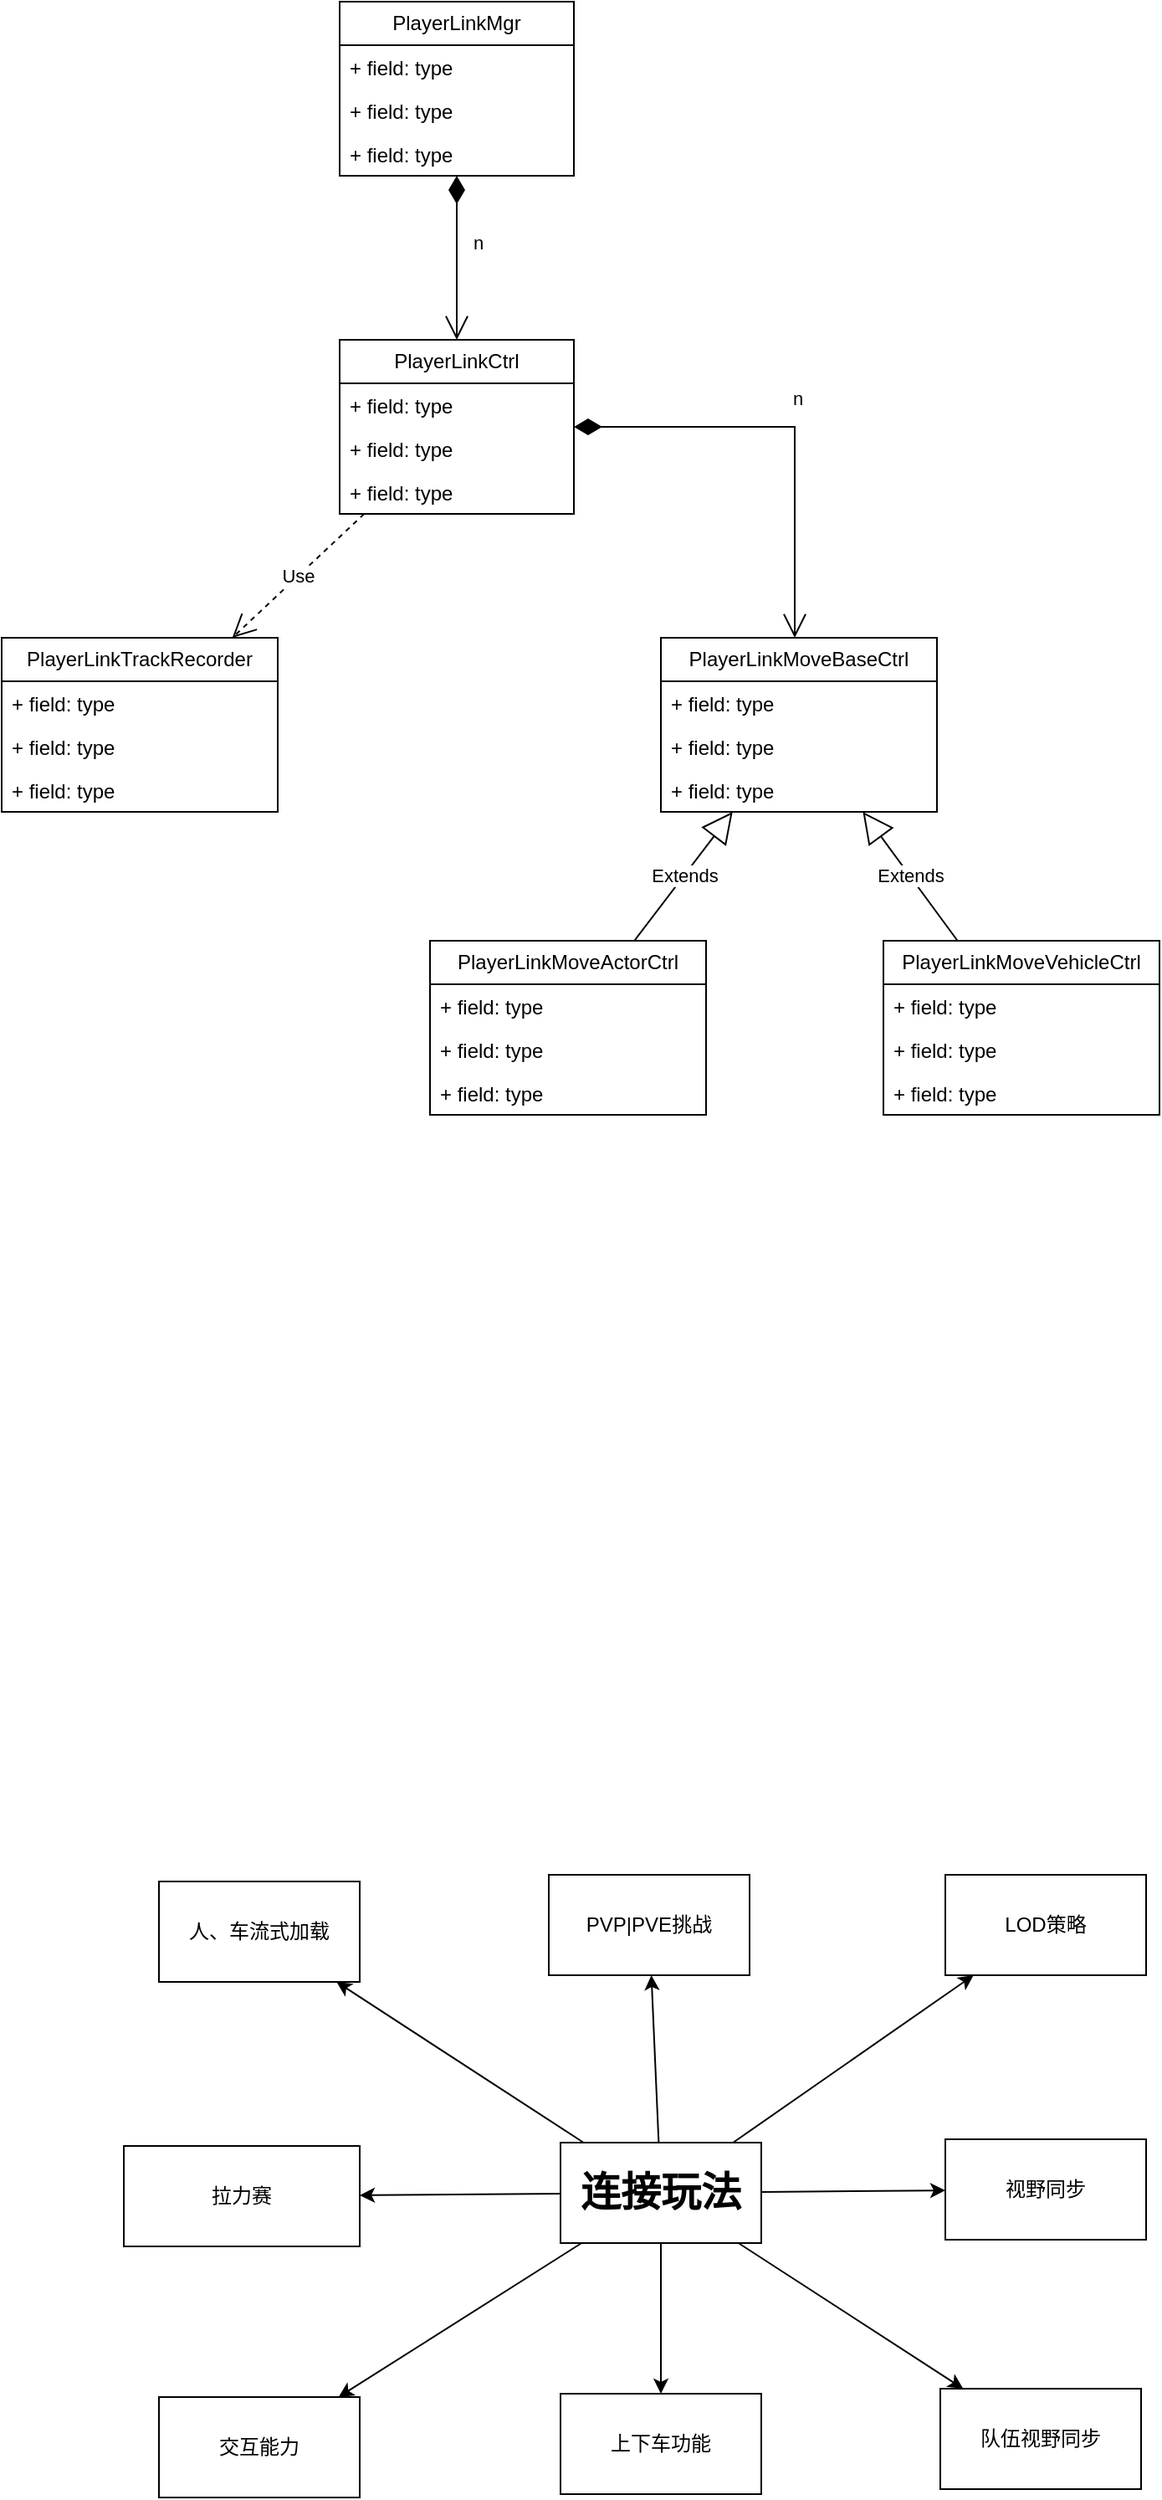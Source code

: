 <mxfile version="22.1.17" type="github">
  <diagram id="C5RBs43oDa-KdzZeNtuy" name="Page-1">
    <mxGraphModel dx="2306" dy="1111" grid="0" gridSize="10" guides="1" tooltips="1" connect="1" arrows="1" fold="1" page="1" pageScale="1" pageWidth="827" pageHeight="1169" math="0" shadow="0">
      <root>
        <mxCell id="WIyWlLk6GJQsqaUBKTNV-0" />
        <mxCell id="WIyWlLk6GJQsqaUBKTNV-1" parent="WIyWlLk6GJQsqaUBKTNV-0" />
        <mxCell id="48Jbe8UDK7VS2z0ZidmN-0" value="PlayerLinkMgr" style="swimlane;fontStyle=0;childLayout=stackLayout;horizontal=1;startSize=26;fillColor=none;horizontalStack=0;resizeParent=1;resizeParentMax=0;resizeLast=0;collapsible=1;marginBottom=0;whiteSpace=wrap;html=1;" parent="WIyWlLk6GJQsqaUBKTNV-1" vertex="1">
          <mxGeometry x="212" y="232" width="140" height="104" as="geometry" />
        </mxCell>
        <mxCell id="48Jbe8UDK7VS2z0ZidmN-1" value="+ field: type" style="text;strokeColor=none;fillColor=none;align=left;verticalAlign=top;spacingLeft=4;spacingRight=4;overflow=hidden;rotatable=0;points=[[0,0.5],[1,0.5]];portConstraint=eastwest;whiteSpace=wrap;html=1;" parent="48Jbe8UDK7VS2z0ZidmN-0" vertex="1">
          <mxGeometry y="26" width="140" height="26" as="geometry" />
        </mxCell>
        <mxCell id="48Jbe8UDK7VS2z0ZidmN-2" value="+ field: type" style="text;strokeColor=none;fillColor=none;align=left;verticalAlign=top;spacingLeft=4;spacingRight=4;overflow=hidden;rotatable=0;points=[[0,0.5],[1,0.5]];portConstraint=eastwest;whiteSpace=wrap;html=1;" parent="48Jbe8UDK7VS2z0ZidmN-0" vertex="1">
          <mxGeometry y="52" width="140" height="26" as="geometry" />
        </mxCell>
        <mxCell id="48Jbe8UDK7VS2z0ZidmN-3" value="+ field: type" style="text;strokeColor=none;fillColor=none;align=left;verticalAlign=top;spacingLeft=4;spacingRight=4;overflow=hidden;rotatable=0;points=[[0,0.5],[1,0.5]];portConstraint=eastwest;whiteSpace=wrap;html=1;" parent="48Jbe8UDK7VS2z0ZidmN-0" vertex="1">
          <mxGeometry y="78" width="140" height="26" as="geometry" />
        </mxCell>
        <mxCell id="48Jbe8UDK7VS2z0ZidmN-5" value="PlayerLinkCtrl" style="swimlane;fontStyle=0;childLayout=stackLayout;horizontal=1;startSize=26;fillColor=none;horizontalStack=0;resizeParent=1;resizeParentMax=0;resizeLast=0;collapsible=1;marginBottom=0;whiteSpace=wrap;html=1;" parent="WIyWlLk6GJQsqaUBKTNV-1" vertex="1">
          <mxGeometry x="212" y="434" width="140" height="104" as="geometry" />
        </mxCell>
        <mxCell id="48Jbe8UDK7VS2z0ZidmN-6" value="+ field: type" style="text;strokeColor=none;fillColor=none;align=left;verticalAlign=top;spacingLeft=4;spacingRight=4;overflow=hidden;rotatable=0;points=[[0,0.5],[1,0.5]];portConstraint=eastwest;whiteSpace=wrap;html=1;" parent="48Jbe8UDK7VS2z0ZidmN-5" vertex="1">
          <mxGeometry y="26" width="140" height="26" as="geometry" />
        </mxCell>
        <mxCell id="48Jbe8UDK7VS2z0ZidmN-7" value="+ field: type" style="text;strokeColor=none;fillColor=none;align=left;verticalAlign=top;spacingLeft=4;spacingRight=4;overflow=hidden;rotatable=0;points=[[0,0.5],[1,0.5]];portConstraint=eastwest;whiteSpace=wrap;html=1;" parent="48Jbe8UDK7VS2z0ZidmN-5" vertex="1">
          <mxGeometry y="52" width="140" height="26" as="geometry" />
        </mxCell>
        <mxCell id="48Jbe8UDK7VS2z0ZidmN-8" value="+ field: type" style="text;strokeColor=none;fillColor=none;align=left;verticalAlign=top;spacingLeft=4;spacingRight=4;overflow=hidden;rotatable=0;points=[[0,0.5],[1,0.5]];portConstraint=eastwest;whiteSpace=wrap;html=1;" parent="48Jbe8UDK7VS2z0ZidmN-5" vertex="1">
          <mxGeometry y="78" width="140" height="26" as="geometry" />
        </mxCell>
        <mxCell id="48Jbe8UDK7VS2z0ZidmN-9" value="PlayerLinkTrackRecorder" style="swimlane;fontStyle=0;childLayout=stackLayout;horizontal=1;startSize=26;fillColor=none;horizontalStack=0;resizeParent=1;resizeParentMax=0;resizeLast=0;collapsible=1;marginBottom=0;whiteSpace=wrap;html=1;" parent="WIyWlLk6GJQsqaUBKTNV-1" vertex="1">
          <mxGeometry x="10" y="612" width="165" height="104" as="geometry" />
        </mxCell>
        <mxCell id="48Jbe8UDK7VS2z0ZidmN-10" value="+ field: type" style="text;strokeColor=none;fillColor=none;align=left;verticalAlign=top;spacingLeft=4;spacingRight=4;overflow=hidden;rotatable=0;points=[[0,0.5],[1,0.5]];portConstraint=eastwest;whiteSpace=wrap;html=1;" parent="48Jbe8UDK7VS2z0ZidmN-9" vertex="1">
          <mxGeometry y="26" width="165" height="26" as="geometry" />
        </mxCell>
        <mxCell id="48Jbe8UDK7VS2z0ZidmN-11" value="+ field: type" style="text;strokeColor=none;fillColor=none;align=left;verticalAlign=top;spacingLeft=4;spacingRight=4;overflow=hidden;rotatable=0;points=[[0,0.5],[1,0.5]];portConstraint=eastwest;whiteSpace=wrap;html=1;" parent="48Jbe8UDK7VS2z0ZidmN-9" vertex="1">
          <mxGeometry y="52" width="165" height="26" as="geometry" />
        </mxCell>
        <mxCell id="48Jbe8UDK7VS2z0ZidmN-12" value="+ field: type" style="text;strokeColor=none;fillColor=none;align=left;verticalAlign=top;spacingLeft=4;spacingRight=4;overflow=hidden;rotatable=0;points=[[0,0.5],[1,0.5]];portConstraint=eastwest;whiteSpace=wrap;html=1;" parent="48Jbe8UDK7VS2z0ZidmN-9" vertex="1">
          <mxGeometry y="78" width="165" height="26" as="geometry" />
        </mxCell>
        <mxCell id="48Jbe8UDK7VS2z0ZidmN-13" value="PlayerLinkMoveBaseCtrl" style="swimlane;fontStyle=0;childLayout=stackLayout;horizontal=1;startSize=26;fillColor=none;horizontalStack=0;resizeParent=1;resizeParentMax=0;resizeLast=0;collapsible=1;marginBottom=0;whiteSpace=wrap;html=1;" parent="WIyWlLk6GJQsqaUBKTNV-1" vertex="1">
          <mxGeometry x="404" y="612" width="165" height="104" as="geometry" />
        </mxCell>
        <mxCell id="48Jbe8UDK7VS2z0ZidmN-14" value="+ field: type" style="text;strokeColor=none;fillColor=none;align=left;verticalAlign=top;spacingLeft=4;spacingRight=4;overflow=hidden;rotatable=0;points=[[0,0.5],[1,0.5]];portConstraint=eastwest;whiteSpace=wrap;html=1;" parent="48Jbe8UDK7VS2z0ZidmN-13" vertex="1">
          <mxGeometry y="26" width="165" height="26" as="geometry" />
        </mxCell>
        <mxCell id="48Jbe8UDK7VS2z0ZidmN-15" value="+ field: type" style="text;strokeColor=none;fillColor=none;align=left;verticalAlign=top;spacingLeft=4;spacingRight=4;overflow=hidden;rotatable=0;points=[[0,0.5],[1,0.5]];portConstraint=eastwest;whiteSpace=wrap;html=1;" parent="48Jbe8UDK7VS2z0ZidmN-13" vertex="1">
          <mxGeometry y="52" width="165" height="26" as="geometry" />
        </mxCell>
        <mxCell id="48Jbe8UDK7VS2z0ZidmN-16" value="+ field: type" style="text;strokeColor=none;fillColor=none;align=left;verticalAlign=top;spacingLeft=4;spacingRight=4;overflow=hidden;rotatable=0;points=[[0,0.5],[1,0.5]];portConstraint=eastwest;whiteSpace=wrap;html=1;" parent="48Jbe8UDK7VS2z0ZidmN-13" vertex="1">
          <mxGeometry y="78" width="165" height="26" as="geometry" />
        </mxCell>
        <mxCell id="48Jbe8UDK7VS2z0ZidmN-17" value="PlayerLinkMoveActorCtrl" style="swimlane;fontStyle=0;childLayout=stackLayout;horizontal=1;startSize=26;fillColor=none;horizontalStack=0;resizeParent=1;resizeParentMax=0;resizeLast=0;collapsible=1;marginBottom=0;whiteSpace=wrap;html=1;" parent="WIyWlLk6GJQsqaUBKTNV-1" vertex="1">
          <mxGeometry x="266" y="793" width="165" height="104" as="geometry" />
        </mxCell>
        <mxCell id="48Jbe8UDK7VS2z0ZidmN-18" value="+ field: type" style="text;strokeColor=none;fillColor=none;align=left;verticalAlign=top;spacingLeft=4;spacingRight=4;overflow=hidden;rotatable=0;points=[[0,0.5],[1,0.5]];portConstraint=eastwest;whiteSpace=wrap;html=1;" parent="48Jbe8UDK7VS2z0ZidmN-17" vertex="1">
          <mxGeometry y="26" width="165" height="26" as="geometry" />
        </mxCell>
        <mxCell id="48Jbe8UDK7VS2z0ZidmN-19" value="+ field: type" style="text;strokeColor=none;fillColor=none;align=left;verticalAlign=top;spacingLeft=4;spacingRight=4;overflow=hidden;rotatable=0;points=[[0,0.5],[1,0.5]];portConstraint=eastwest;whiteSpace=wrap;html=1;" parent="48Jbe8UDK7VS2z0ZidmN-17" vertex="1">
          <mxGeometry y="52" width="165" height="26" as="geometry" />
        </mxCell>
        <mxCell id="48Jbe8UDK7VS2z0ZidmN-20" value="+ field: type" style="text;strokeColor=none;fillColor=none;align=left;verticalAlign=top;spacingLeft=4;spacingRight=4;overflow=hidden;rotatable=0;points=[[0,0.5],[1,0.5]];portConstraint=eastwest;whiteSpace=wrap;html=1;" parent="48Jbe8UDK7VS2z0ZidmN-17" vertex="1">
          <mxGeometry y="78" width="165" height="26" as="geometry" />
        </mxCell>
        <mxCell id="48Jbe8UDK7VS2z0ZidmN-21" value="PlayerLinkMoveVehicleCtrl" style="swimlane;fontStyle=0;childLayout=stackLayout;horizontal=1;startSize=26;fillColor=none;horizontalStack=0;resizeParent=1;resizeParentMax=0;resizeLast=0;collapsible=1;marginBottom=0;whiteSpace=wrap;html=1;" parent="WIyWlLk6GJQsqaUBKTNV-1" vertex="1">
          <mxGeometry x="537" y="793" width="165" height="104" as="geometry" />
        </mxCell>
        <mxCell id="48Jbe8UDK7VS2z0ZidmN-22" value="+ field: type" style="text;strokeColor=none;fillColor=none;align=left;verticalAlign=top;spacingLeft=4;spacingRight=4;overflow=hidden;rotatable=0;points=[[0,0.5],[1,0.5]];portConstraint=eastwest;whiteSpace=wrap;html=1;" parent="48Jbe8UDK7VS2z0ZidmN-21" vertex="1">
          <mxGeometry y="26" width="165" height="26" as="geometry" />
        </mxCell>
        <mxCell id="48Jbe8UDK7VS2z0ZidmN-23" value="+ field: type" style="text;strokeColor=none;fillColor=none;align=left;verticalAlign=top;spacingLeft=4;spacingRight=4;overflow=hidden;rotatable=0;points=[[0,0.5],[1,0.5]];portConstraint=eastwest;whiteSpace=wrap;html=1;" parent="48Jbe8UDK7VS2z0ZidmN-21" vertex="1">
          <mxGeometry y="52" width="165" height="26" as="geometry" />
        </mxCell>
        <mxCell id="48Jbe8UDK7VS2z0ZidmN-24" value="+ field: type" style="text;strokeColor=none;fillColor=none;align=left;verticalAlign=top;spacingLeft=4;spacingRight=4;overflow=hidden;rotatable=0;points=[[0,0.5],[1,0.5]];portConstraint=eastwest;whiteSpace=wrap;html=1;" parent="48Jbe8UDK7VS2z0ZidmN-21" vertex="1">
          <mxGeometry y="78" width="165" height="26" as="geometry" />
        </mxCell>
        <mxCell id="48Jbe8UDK7VS2z0ZidmN-29" value="n" style="endArrow=open;html=1;endSize=12;startArrow=diamondThin;startSize=14;startFill=1;edgeStyle=orthogonalEdgeStyle;align=left;verticalAlign=bottom;rounded=0;" parent="WIyWlLk6GJQsqaUBKTNV-1" source="48Jbe8UDK7VS2z0ZidmN-0" target="48Jbe8UDK7VS2z0ZidmN-5" edge="1">
          <mxGeometry y="8" relative="1" as="geometry">
            <mxPoint x="195" y="421" as="sourcePoint" />
            <mxPoint x="355" y="421" as="targetPoint" />
            <mxPoint as="offset" />
          </mxGeometry>
        </mxCell>
        <mxCell id="48Jbe8UDK7VS2z0ZidmN-30" value="Use" style="endArrow=open;endSize=12;dashed=1;html=1;rounded=0;" parent="WIyWlLk6GJQsqaUBKTNV-1" source="48Jbe8UDK7VS2z0ZidmN-5" target="48Jbe8UDK7VS2z0ZidmN-9" edge="1">
          <mxGeometry x="-0.001" width="160" relative="1" as="geometry">
            <mxPoint x="195" y="421" as="sourcePoint" />
            <mxPoint x="355" y="421" as="targetPoint" />
            <mxPoint as="offset" />
          </mxGeometry>
        </mxCell>
        <mxCell id="48Jbe8UDK7VS2z0ZidmN-32" value="n" style="endArrow=open;html=1;endSize=12;startArrow=diamondThin;startSize=14;startFill=1;edgeStyle=orthogonalEdgeStyle;align=left;verticalAlign=bottom;rounded=0;" parent="WIyWlLk6GJQsqaUBKTNV-1" source="48Jbe8UDK7VS2z0ZidmN-5" target="48Jbe8UDK7VS2z0ZidmN-13" edge="1">
          <mxGeometry y="8" relative="1" as="geometry">
            <mxPoint x="292" y="346" as="sourcePoint" />
            <mxPoint x="292" y="444" as="targetPoint" />
            <mxPoint as="offset" />
            <Array as="points">
              <mxPoint x="484" y="486" />
            </Array>
          </mxGeometry>
        </mxCell>
        <mxCell id="48Jbe8UDK7VS2z0ZidmN-33" value="Extends" style="endArrow=block;endSize=16;endFill=0;html=1;rounded=0;" parent="WIyWlLk6GJQsqaUBKTNV-1" source="48Jbe8UDK7VS2z0ZidmN-17" target="48Jbe8UDK7VS2z0ZidmN-13" edge="1">
          <mxGeometry width="160" relative="1" as="geometry">
            <mxPoint x="195" y="421" as="sourcePoint" />
            <mxPoint x="355" y="421" as="targetPoint" />
          </mxGeometry>
        </mxCell>
        <mxCell id="48Jbe8UDK7VS2z0ZidmN-34" value="Extends" style="endArrow=block;endSize=16;endFill=0;html=1;rounded=0;" parent="WIyWlLk6GJQsqaUBKTNV-1" source="48Jbe8UDK7VS2z0ZidmN-21" target="48Jbe8UDK7VS2z0ZidmN-13" edge="1">
          <mxGeometry width="160" relative="1" as="geometry">
            <mxPoint x="398" y="803" as="sourcePoint" />
            <mxPoint x="457" y="726" as="targetPoint" />
          </mxGeometry>
        </mxCell>
        <mxCell id="U_AcaTxpf4MJyOGbTmsX-0" value="&lt;font style=&quot;font-size: 24px;&quot;&gt;&lt;b&gt;连接玩法&lt;/b&gt;&lt;/font&gt;" style="rounded=0;whiteSpace=wrap;html=1;" vertex="1" parent="WIyWlLk6GJQsqaUBKTNV-1">
          <mxGeometry x="344" y="1511" width="120" height="60" as="geometry" />
        </mxCell>
        <mxCell id="U_AcaTxpf4MJyOGbTmsX-1" value="人、车流式加载" style="rounded=0;whiteSpace=wrap;html=1;" vertex="1" parent="WIyWlLk6GJQsqaUBKTNV-1">
          <mxGeometry x="104" y="1355" width="120" height="60" as="geometry" />
        </mxCell>
        <mxCell id="U_AcaTxpf4MJyOGbTmsX-2" value="PVP|PVE挑战" style="rounded=0;whiteSpace=wrap;html=1;" vertex="1" parent="WIyWlLk6GJQsqaUBKTNV-1">
          <mxGeometry x="337" y="1351" width="120" height="60" as="geometry" />
        </mxCell>
        <mxCell id="U_AcaTxpf4MJyOGbTmsX-3" value="LOD策略" style="rounded=0;whiteSpace=wrap;html=1;" vertex="1" parent="WIyWlLk6GJQsqaUBKTNV-1">
          <mxGeometry x="574" y="1351" width="120" height="60" as="geometry" />
        </mxCell>
        <mxCell id="U_AcaTxpf4MJyOGbTmsX-4" value="视野同步" style="rounded=0;whiteSpace=wrap;html=1;" vertex="1" parent="WIyWlLk6GJQsqaUBKTNV-1">
          <mxGeometry x="574" y="1509" width="120" height="60" as="geometry" />
        </mxCell>
        <mxCell id="U_AcaTxpf4MJyOGbTmsX-5" value="队伍视野同步" style="rounded=0;whiteSpace=wrap;html=1;" vertex="1" parent="WIyWlLk6GJQsqaUBKTNV-1">
          <mxGeometry x="571" y="1658" width="120" height="60" as="geometry" />
        </mxCell>
        <mxCell id="U_AcaTxpf4MJyOGbTmsX-6" value="上下车功能" style="rounded=0;whiteSpace=wrap;html=1;" vertex="1" parent="WIyWlLk6GJQsqaUBKTNV-1">
          <mxGeometry x="344" y="1661" width="120" height="60" as="geometry" />
        </mxCell>
        <mxCell id="U_AcaTxpf4MJyOGbTmsX-7" value="交互能力" style="rounded=0;whiteSpace=wrap;html=1;" vertex="1" parent="WIyWlLk6GJQsqaUBKTNV-1">
          <mxGeometry x="104" y="1663" width="120" height="60" as="geometry" />
        </mxCell>
        <mxCell id="U_AcaTxpf4MJyOGbTmsX-8" value="拉力赛" style="rounded=0;whiteSpace=wrap;html=1;" vertex="1" parent="WIyWlLk6GJQsqaUBKTNV-1">
          <mxGeometry x="83" y="1513" width="141" height="60" as="geometry" />
        </mxCell>
        <mxCell id="U_AcaTxpf4MJyOGbTmsX-10" value="" style="endArrow=classic;html=1;rounded=0;" edge="1" parent="WIyWlLk6GJQsqaUBKTNV-1" source="U_AcaTxpf4MJyOGbTmsX-0" target="U_AcaTxpf4MJyOGbTmsX-1">
          <mxGeometry width="50" height="50" relative="1" as="geometry">
            <mxPoint x="474" y="1468" as="sourcePoint" />
            <mxPoint x="524" y="1418" as="targetPoint" />
          </mxGeometry>
        </mxCell>
        <mxCell id="U_AcaTxpf4MJyOGbTmsX-13" value="" style="endArrow=classic;html=1;rounded=0;" edge="1" parent="WIyWlLk6GJQsqaUBKTNV-1" source="U_AcaTxpf4MJyOGbTmsX-0" target="U_AcaTxpf4MJyOGbTmsX-2">
          <mxGeometry width="50" height="50" relative="1" as="geometry">
            <mxPoint x="368" y="1521" as="sourcePoint" />
            <mxPoint x="220" y="1425" as="targetPoint" />
          </mxGeometry>
        </mxCell>
        <mxCell id="U_AcaTxpf4MJyOGbTmsX-14" value="" style="endArrow=classic;html=1;rounded=0;" edge="1" parent="WIyWlLk6GJQsqaUBKTNV-1" source="U_AcaTxpf4MJyOGbTmsX-0" target="U_AcaTxpf4MJyOGbTmsX-3">
          <mxGeometry width="50" height="50" relative="1" as="geometry">
            <mxPoint x="413" y="1521" as="sourcePoint" />
            <mxPoint x="408" y="1421" as="targetPoint" />
          </mxGeometry>
        </mxCell>
        <mxCell id="U_AcaTxpf4MJyOGbTmsX-15" value="" style="endArrow=classic;html=1;rounded=0;" edge="1" parent="WIyWlLk6GJQsqaUBKTNV-1" source="U_AcaTxpf4MJyOGbTmsX-0" target="U_AcaTxpf4MJyOGbTmsX-4">
          <mxGeometry width="50" height="50" relative="1" as="geometry">
            <mxPoint x="423" y="1531" as="sourcePoint" />
            <mxPoint x="418" y="1431" as="targetPoint" />
          </mxGeometry>
        </mxCell>
        <mxCell id="U_AcaTxpf4MJyOGbTmsX-16" value="" style="endArrow=classic;html=1;rounded=0;" edge="1" parent="WIyWlLk6GJQsqaUBKTNV-1" source="U_AcaTxpf4MJyOGbTmsX-0" target="U_AcaTxpf4MJyOGbTmsX-5">
          <mxGeometry width="50" height="50" relative="1" as="geometry">
            <mxPoint x="433" y="1541" as="sourcePoint" />
            <mxPoint x="428" y="1441" as="targetPoint" />
          </mxGeometry>
        </mxCell>
        <mxCell id="U_AcaTxpf4MJyOGbTmsX-17" value="" style="endArrow=classic;html=1;rounded=0;" edge="1" parent="WIyWlLk6GJQsqaUBKTNV-1" source="U_AcaTxpf4MJyOGbTmsX-0" target="U_AcaTxpf4MJyOGbTmsX-6">
          <mxGeometry width="50" height="50" relative="1" as="geometry">
            <mxPoint x="443" y="1551" as="sourcePoint" />
            <mxPoint x="438" y="1451" as="targetPoint" />
          </mxGeometry>
        </mxCell>
        <mxCell id="U_AcaTxpf4MJyOGbTmsX-18" value="" style="endArrow=classic;html=1;rounded=0;" edge="1" parent="WIyWlLk6GJQsqaUBKTNV-1" source="U_AcaTxpf4MJyOGbTmsX-0" target="U_AcaTxpf4MJyOGbTmsX-7">
          <mxGeometry width="50" height="50" relative="1" as="geometry">
            <mxPoint x="453" y="1561" as="sourcePoint" />
            <mxPoint x="448" y="1461" as="targetPoint" />
          </mxGeometry>
        </mxCell>
        <mxCell id="U_AcaTxpf4MJyOGbTmsX-19" value="" style="endArrow=classic;html=1;rounded=0;" edge="1" parent="WIyWlLk6GJQsqaUBKTNV-1" source="U_AcaTxpf4MJyOGbTmsX-0" target="U_AcaTxpf4MJyOGbTmsX-8">
          <mxGeometry width="50" height="50" relative="1" as="geometry">
            <mxPoint x="463" y="1571" as="sourcePoint" />
            <mxPoint x="458" y="1471" as="targetPoint" />
          </mxGeometry>
        </mxCell>
      </root>
    </mxGraphModel>
  </diagram>
</mxfile>
